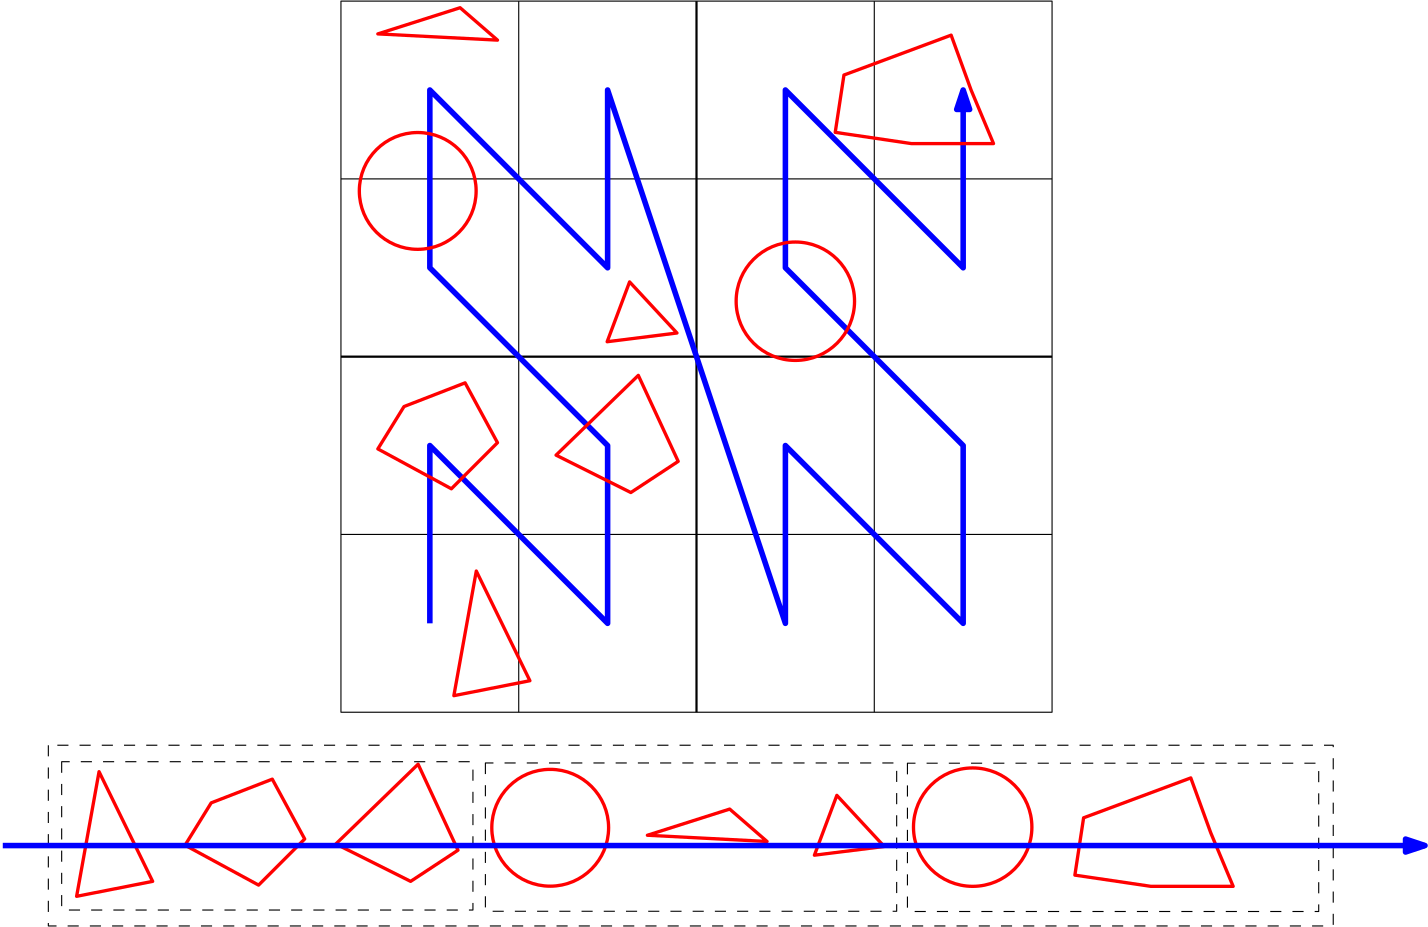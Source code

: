 <?xml version="1.0"?>
<!DOCTYPE ipe SYSTEM "ipe.dtd">
<ipe version="70005" creator="Ipe 7.1.1">
<info created="D:20120901225313" modified="D:20120914171824"/>
<ipestyle name="basic">
<symbol name="arrow/arc(spx)">
<path stroke="sym-stroke" fill="sym-stroke" pen="sym-pen">
0 0 m
-1 0.333 l
-1 -0.333 l
h
</path>
</symbol>
<symbol name="arrow/farc(spx)">
<path stroke="sym-stroke" fill="white" pen="sym-pen">
0 0 m
-1 0.333 l
-1 -0.333 l
h
</path>
</symbol>
<symbol name="mark/circle(sx)" transformations="translations">
<path fill="sym-stroke">
0.6 0 0 0.6 0 0 e
0.4 0 0 0.4 0 0 e
</path>
</symbol>
<symbol name="mark/disk(sx)" transformations="translations">
<path fill="sym-stroke">
0.6 0 0 0.6 0 0 e
</path>
</symbol>
<symbol name="mark/fdisk(sfx)" transformations="translations">
<group>
<path fill="sym-fill">
0.5 0 0 0.5 0 0 e
</path>
<path fill="sym-stroke" fillrule="eofill">
0.6 0 0 0.6 0 0 e
0.4 0 0 0.4 0 0 e
</path>
</group>
</symbol>
<symbol name="mark/box(sx)" transformations="translations">
<path fill="sym-stroke" fillrule="eofill">
-0.6 -0.6 m
0.6 -0.6 l
0.6 0.6 l
-0.6 0.6 l
h
-0.4 -0.4 m
0.4 -0.4 l
0.4 0.4 l
-0.4 0.4 l
h
</path>
</symbol>
<symbol name="mark/square(sx)" transformations="translations">
<path fill="sym-stroke">
-0.6 -0.6 m
0.6 -0.6 l
0.6 0.6 l
-0.6 0.6 l
h
</path>
</symbol>
<symbol name="mark/fsquare(sfx)" transformations="translations">
<group>
<path fill="sym-fill">
-0.5 -0.5 m
0.5 -0.5 l
0.5 0.5 l
-0.5 0.5 l
h
</path>
<path fill="sym-stroke" fillrule="eofill">
-0.6 -0.6 m
0.6 -0.6 l
0.6 0.6 l
-0.6 0.6 l
h
-0.4 -0.4 m
0.4 -0.4 l
0.4 0.4 l
-0.4 0.4 l
h
</path>
</group>
</symbol>
<symbol name="mark/cross(sx)" transformations="translations">
<group>
<path fill="sym-stroke">
-0.43 -0.57 m
0.57 0.43 l
0.43 0.57 l
-0.57 -0.43 l
h
</path>
<path fill="sym-stroke">
-0.43 0.57 m
0.57 -0.43 l
0.43 -0.57 l
-0.57 0.43 l
h
</path>
</group>
</symbol>
<symbol name="arrow/fnormal(spx)">
<path stroke="sym-stroke" fill="white" pen="sym-pen">
0 0 m
-1 0.333 l
-1 -0.333 l
h
</path>
</symbol>
<symbol name="arrow/pointed(spx)">
<path stroke="sym-stroke" fill="sym-stroke" pen="sym-pen">
0 0 m
-1 0.333 l
-0.8 0 l
-1 -0.333 l
h
</path>
</symbol>
<symbol name="arrow/fpointed(spx)">
<path stroke="sym-stroke" fill="white" pen="sym-pen">
0 0 m
-1 0.333 l
-0.8 0 l
-1 -0.333 l
h
</path>
</symbol>
<symbol name="arrow/linear(spx)">
<path stroke="sym-stroke" pen="sym-pen">
-1 0.333 m
0 0 l
-1 -0.333 l
</path>
</symbol>
<symbol name="arrow/fdouble(spx)">
<path stroke="sym-stroke" fill="white" pen="sym-pen">
0 0 m
-1 0.333 l
-1 -0.333 l
h
-1 0 m
-2 0.333 l
-2 -0.333 l
h
</path>
</symbol>
<symbol name="arrow/double(spx)">
<path stroke="sym-stroke" fill="sym-stroke" pen="sym-pen">
0 0 m
-1 0.333 l
-1 -0.333 l
h
-1 0 m
-2 0.333 l
-2 -0.333 l
h
</path>
</symbol>
<pen name="heavier" value="0.8"/>
<pen name="fat" value="1.2"/>
<pen name="ultrafat" value="2"/>
<symbolsize name="large" value="5"/>
<symbolsize name="small" value="2"/>
<symbolsize name="tiny" value="1.1"/>
<arrowsize name="large" value="10"/>
<arrowsize name="small" value="5"/>
<arrowsize name="tiny" value="3"/>
<color name="red" value="1 0 0"/>
<color name="green" value="0 1 0"/>
<color name="blue" value="0 0 1"/>
<color name="yellow" value="1 1 0"/>
<color name="orange" value="1 0.647 0"/>
<color name="gold" value="1 0.843 0"/>
<color name="purple" value="0.627 0.125 0.941"/>
<color name="gray" value="0.745"/>
<color name="brown" value="0.647 0.165 0.165"/>
<color name="navy" value="0 0 0.502"/>
<color name="pink" value="1 0.753 0.796"/>
<color name="seagreen" value="0.18 0.545 0.341"/>
<color name="turquoise" value="0.251 0.878 0.816"/>
<color name="violet" value="0.933 0.51 0.933"/>
<color name="darkblue" value="0 0 0.545"/>
<color name="darkcyan" value="0 0.545 0.545"/>
<color name="darkgray" value="0.663"/>
<color name="darkgreen" value="0 0.392 0"/>
<color name="darkmagenta" value="0.545 0 0.545"/>
<color name="darkorange" value="1 0.549 0"/>
<color name="darkred" value="0.545 0 0"/>
<color name="lightblue" value="0.678 0.847 0.902"/>
<color name="lightcyan" value="0.878 1 1"/>
<color name="lightgray" value="0.827"/>
<color name="lightgreen" value="0.565 0.933 0.565"/>
<color name="lightyellow" value="1 1 0.878"/>
<dashstyle name="dashed" value="[4] 0"/>
<dashstyle name="dotted" value="[1 3] 0"/>
<dashstyle name="dash dotted" value="[4 2 1 2] 0"/>
<dashstyle name="dash dot dotted" value="[4 2 1 2 1 2] 0"/>
<textsize name="large" value="\large"/>
<textsize name="small" value="\small"/>
<textsize name="tiny" value="\tiny"/>
<textsize name="Large" value="\Large"/>
<textsize name="LARGE" value="\LARGE"/>
<textsize name="huge" value="\huge"/>
<textsize name="Huge" value="\Huge"/>
<textsize name="footnote" value="\footnotesize"/>
<textstyle name="center" begin="\begin{center}" end="\end{center}"/>
<textstyle name="itemize" begin="\begin{itemize}" end="\end{itemize}"/>
<textstyle name="item" begin="\begin{itemize}\item{}" end="\end{itemize}"/>
<gridsize name="4 pts" value="4"/>
<gridsize name="8 pts (~3 mm)" value="8"/>
<gridsize name="16 pts (~6 mm)" value="16"/>
<gridsize name="32 pts (~12 mm)" value="32"/>
<gridsize name="10 pts (~3.5 mm)" value="10"/>
<gridsize name="20 pts (~7 mm)" value="20"/>
<gridsize name="14 pts (~5 mm)" value="14"/>
<gridsize name="28 pts (~10 mm)" value="28"/>
<gridsize name="56 pts (~20 mm)" value="56"/>
<anglesize name="90 deg" value="90"/>
<anglesize name="60 deg" value="60"/>
<anglesize name="45 deg" value="45"/>
<anglesize name="30 deg" value="30"/>
<anglesize name="22.5 deg" value="22.5"/>
<tiling name="falling" angle="-60" step="4" width="1"/>
<tiling name="rising" angle="30" step="4" width="1"/>
</ipestyle>
<page>
<layer name="alpha"/>
<view layers="alpha" active="alpha"/>
<path layer="alpha" matrix="1 0 0 1 57.742 0" stroke="black">
64 800 m
64 544 l
320 544 l
320 800 l
h
</path>
<path matrix="1 0 0 1 57.742 0" stroke="black" pen="heavier">
64 672 m
320 672 l
</path>
<path matrix="1 0 0 1 57.742 0" stroke="black" pen="heavier">
192 800 m
192 544 l
</path>
<path matrix="1 0 0 1 57.742 0" stroke="black">
64 736 m
320 736 l
</path>
<path matrix="1 0 0 1 57.742 0" stroke="black">
64 608 m
320 608 l
</path>
<path matrix="1 0 0 1 57.742 0" stroke="black">
128 800 m
128 544 l
</path>
<path matrix="1 0 0 1 57.742 0" stroke="black">
256 800 m
256 544 l
</path>
<path matrix="1 0 0 1 57.742 0" stroke="blue" pen="ultrafat" arrow="normal/normal">
96 576 m
96 640 l
160 576 l
160 640 l
96 704 l
96 768 l
160 704 l
160 768 l
224 576 l
224 640 l
288 576 l
288 640 l
224 704 l
224 768 l
288 704 l
288 768 l
</path>
<path matrix="1 0 0 1 57.742 0" stroke="red" pen="fat">
112.726 594.826 m
104.65 549.96 l
132.018 555.344 l
h
</path>
<path matrix="1 0 0 1 57.742 0" stroke="red" pen="fat">
108.688 662.573 m
108.688 662.573 l
86.704 654.048 l
77.2823 638.794 l
103.753 624.437 l
120.353 641.037 l
120.353 641.037 l
h
</path>
<path matrix="1 0 0 1 57.742 0" stroke="red" pen="fat">
171.051 665.265 m
185.408 634.307 l
168.359 623.091 l
141.44 636.551 l
141.44 636.551 l
h
</path>
<path matrix="1 0 0 1 57.742 0" stroke="red" pen="fat">
21.0247 0 0 21.0247 91.6392 731.666 e
</path>
<path matrix="1 0 0 1 57.742 0" stroke="red" pen="fat">
77.2823 788.196 m
106.894 797.618 l
120.353 785.953 l
h
</path>
<path matrix="1 0 0 1 57.742 0" stroke="red" pen="fat">
167.911 698.914 m
159.835 677.378 l
184.96 680.519 l
h
</path>
<path matrix="1 0 0 1 57.742 0" stroke="red" pen="fat">
21.3111 0 0 21.3111 227.582 691.96 e
</path>
<path matrix="1 0 0 1 -78.0659 -72.2331" stroke="red" pen="fat">
112.726 594.826 m
104.65 549.96 l
132.018 555.344 l
h
</path>
<path matrix="1 0 0 1 -11.6654 -142.672" stroke="red" pen="fat">
108.688 662.573 m
108.688 662.573 l
86.704 654.048 l
77.2823 638.794 l
103.753 624.437 l
120.353 641.037 l
120.353 641.037 l
h
</path>
<path matrix="1 0 0 1 -21.5359 -139.981" stroke="red" pen="fat">
171.051 665.265 m
185.408 634.307 l
168.359 623.091 l
141.44 636.551 l
141.44 636.551 l
h
</path>
<path matrix="1 0 0 1 105.434 -229.263" stroke="red" pen="fat">
21.0247 0 0 21.0247 91.6392 731.666 e
</path>
<path matrix="1 0 0 1 154.786 -288.486" stroke="red" pen="fat">
77.2823 788.196 m
106.894 797.618 l
120.353 785.953 l
h
</path>
<path matrix="1 0 0 1 132.353 -184.846" stroke="red" pen="fat">
167.911 698.914 m
159.835 677.378 l
184.96 680.519 l
h
</path>
<path matrix="1 0 0 1 121.586 -189.332" stroke="red" pen="fat">
21.3111 0 0 21.3111 227.582 691.96 e
</path>
<path matrix="1 0 0 1 -43.0709 -2.69193" stroke="black" dash="dashed">
64.2713 528.873 m
64.2713 475.483 l
212.328 475.483 l
212.328 528.873 l
h
</path>
<path matrix="1 0 0 1 109.472 -3.1403" stroke="black" dash="dashed">
64.2713 528.873 m
64.2713 475.483 l
212.328 475.483 l
212.328 528.873 l
h
</path>
<path matrix="1 0 0 1 261.406 -3.22257" stroke="black" dash="dashed">
64.2713 528.873 m
64.2713 475.483 l
212.328 475.483 l
212.328 528.873 l
h
</path>
<path stroke="red" pen="fat">
389.098 505.992 m
427.682 520.349 l
434.861 500.608 l
442.937 481.316 l
413.325 481.316 l
385.957 485.354 l
h
</path>
<path matrix="1 0 0 1 -86.276 267.398" stroke="red" pen="fat">
389.098 505.992 m
427.682 520.349 l
434.861 500.608 l
442.937 481.316 l
413.325 481.316 l
385.957 485.354 l
h
</path>
<path stroke="black" dash="dashed">
16.4029 532.112 m
16.4029 467.057 l
478.967 467.057 l
478.967 532.112 l
h
</path>
<path stroke="blue" pen="ultrafat" arrow="normal/normal">
0 496 m
512 496 l
</path>
</page>
</ipe>
